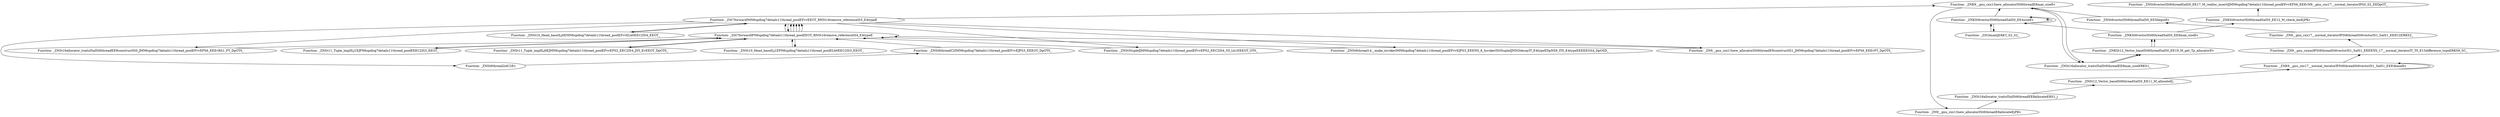 digraph {
	"Function- _ZSt7forwardIMN6spdlog7details11thread_poolEFvvEEOT_RNSt16remove_referenceIS5_E4typeE"
	"Function- _ZNSt10_Head_baseILj0EMN6spdlog7details11thread_poolEFvvELb0EEC2IS4_EEOT_"
	"Function- _ZNSt10_Head_baseILj0EMN6spdlog7details11thread_poolEFvvELb0EEC2IS4_EEOT_" -> "Function- _ZSt7forwardIMN6spdlog7details11thread_poolEFvvEEOT_RNSt16remove_referenceIS5_E4typeE" [dir=back]
	"Function- _ZSt7forwardIMN6spdlog7details11thread_poolEFvvEEOT_RNSt16remove_referenceIS5_E4typeE"
	"Function- _ZSt7forwardIMN6spdlog7details11thread_poolEFvvEEOT_RNSt16remove_referenceIS5_E4typeE" -> "Function- _ZNSt10_Head_baseILj0EMN6spdlog7details11thread_poolEFvvELb0EEC2IS4_EEOT_" [dir=back]
	"Function- _ZSt7forwardIPN6spdlog7details11thread_poolEEOT_RNSt16remove_referenceIS4_E4typeE"
	"Function- _ZSt7forwardIPN6spdlog7details11thread_poolEEOT_RNSt16remove_referenceIS4_E4typeE" -> "Function- _ZSt7forwardIMN6spdlog7details11thread_poolEFvvEEOT_RNSt16remove_referenceIS5_E4typeE" [dir=back]
	"Function- _ZNSt10_Head_baseILj1EPN6spdlog7details11thread_poolELb0EEC2IS3_EEOT_"
	"Function- _ZNSt10_Head_baseILj1EPN6spdlog7details11thread_poolELb0EEC2IS3_EEOT_" -> "Function- _ZSt7forwardIPN6spdlog7details11thread_poolEEOT_RNSt16remove_referenceIS4_E4typeE" [dir=back]
	"Function- _ZSt7forwardIPN6spdlog7details11thread_poolEEOT_RNSt16remove_referenceIS4_E4typeE"
	"Function- _ZSt7forwardIPN6spdlog7details11thread_poolEEOT_RNSt16remove_referenceIS4_E4typeE" -> "Function- _ZNSt10_Head_baseILj1EPN6spdlog7details11thread_poolELb0EEC2IS3_EEOT_" [dir=back]
	"Function- _ZNSt11_Tuple_implILj1EJPN6spdlog7details11thread_poolEEEC2IS3_EEOT_"
	"Function- _ZNSt11_Tuple_implILj1EJPN6spdlog7details11thread_poolEEEC2IS3_EEOT_" -> "Function- _ZSt7forwardIPN6spdlog7details11thread_poolEEOT_RNSt16remove_referenceIS4_E4typeE" [dir=back]
	"Function- _ZSt7forwardIPN6spdlog7details11thread_poolEEOT_RNSt16remove_referenceIS4_E4typeE"
	"Function- _ZSt7forwardIPN6spdlog7details11thread_poolEEOT_RNSt16remove_referenceIS4_E4typeE" -> "Function- _ZNSt11_Tuple_implILj1EJPN6spdlog7details11thread_poolEEEC2IS3_EEOT_" [dir=back]
	"Function- _ZNSt11_Tuple_implILj0EJMN6spdlog7details11thread_poolEFvvEPS2_EEC2IS4_JS5_EvEEOT_DpOT0_"
	"Function- _ZNSt11_Tuple_implILj0EJMN6spdlog7details11thread_poolEFvvEPS2_EEC2IS4_JS5_EvEEOT_DpOT0_" -> "Function- _ZSt7forwardIPN6spdlog7details11thread_poolEEOT_RNSt16remove_referenceIS4_E4typeE" [dir=back]
	"Function- _ZSt7forwardIPN6spdlog7details11thread_poolEEOT_RNSt16remove_referenceIS4_E4typeE"
	"Function- _ZSt7forwardIPN6spdlog7details11thread_poolEEOT_RNSt16remove_referenceIS4_E4typeE" -> "Function- _ZNSt11_Tuple_implILj0EJMN6spdlog7details11thread_poolEFvvEPS2_EEC2IS4_JS5_EvEEOT_DpOT0_" [dir=back]
	"Function- _ZSt7forwardIMN6spdlog7details11thread_poolEFvvEEOT_RNSt16remove_referenceIS5_E4typeE"
	"Function- _ZSt7forwardIMN6spdlog7details11thread_poolEFvvEEOT_RNSt16remove_referenceIS5_E4typeE" -> "Function- _ZSt7forwardIPN6spdlog7details11thread_poolEEOT_RNSt16remove_referenceIS4_E4typeE" [dir=back]
	"Function- _ZNSt5tupleIJMN6spdlog7details11thread_poolEFvvEPS2_EEC2IS4_S5_Lb1EEEOT_OT0_"
	"Function- _ZNSt5tupleIJMN6spdlog7details11thread_poolEFvvEPS2_EEC2IS4_S5_Lb1EEEOT_OT0_" -> "Function- _ZSt7forwardIMN6spdlog7details11thread_poolEFvvEEOT_RNSt16remove_referenceIS5_E4typeE" [dir=back]
	"Function- _ZSt7forwardIPN6spdlog7details11thread_poolEEOT_RNSt16remove_referenceIS4_E4typeE"
	"Function- _ZSt7forwardIPN6spdlog7details11thread_poolEEOT_RNSt16remove_referenceIS4_E4typeE" -> "Function- _ZNSt5tupleIJMN6spdlog7details11thread_poolEFvvEPS2_EEC2IS4_S5_Lb1EEEOT_OT0_" [dir=back]
	"Function- _ZSt7forwardIMN6spdlog7details11thread_poolEFvvEEOT_RNSt16remove_referenceIS5_E4typeE"
	"Function- _ZSt7forwardIMN6spdlog7details11thread_poolEFvvEEOT_RNSt16remove_referenceIS5_E4typeE" -> "Function- _ZSt7forwardIPN6spdlog7details11thread_poolEEOT_RNSt16remove_referenceIS4_E4typeE" [dir=back]
	"Function- _ZNSt6thread14__make_invokerIMN6spdlog7details11thread_poolEFvvEJPS3_EEENS_8_InvokerISt5tupleIJNSt5decayIT_E4typeEDpNS9_IT0_E4typeEEEEEOSA_DpOSD_"
	"Function- _ZNSt6thread14__make_invokerIMN6spdlog7details11thread_poolEFvvEJPS3_EEENS_8_InvokerISt5tupleIJNSt5decayIT_E4typeEDpNS9_IT0_E4typeEEEEEOSA_DpOSD_" -> "Function- _ZSt7forwardIMN6spdlog7details11thread_poolEFvvEEOT_RNSt16remove_referenceIS5_E4typeE" [dir=back]
	"Function- _ZSt7forwardIPN6spdlog7details11thread_poolEEOT_RNSt16remove_referenceIS4_E4typeE"
	"Function- _ZSt7forwardIPN6spdlog7details11thread_poolEEOT_RNSt16remove_referenceIS4_E4typeE" -> "Function- _ZNSt6thread14__make_invokerIMN6spdlog7details11thread_poolEFvvEJPS3_EEENS_8_InvokerISt5tupleIJNSt5decayIT_E4typeEDpNS9_IT0_E4typeEEEEEOSA_DpOSD_" [dir=back]
	"Function- _ZSt7forwardIMN6spdlog7details11thread_poolEFvvEEOT_RNSt16remove_referenceIS5_E4typeE"
	"Function- _ZSt7forwardIMN6spdlog7details11thread_poolEFvvEEOT_RNSt16remove_referenceIS5_E4typeE" -> "Function- _ZSt7forwardIPN6spdlog7details11thread_poolEEOT_RNSt16remove_referenceIS4_E4typeE" [dir=back]
	"Function- _ZNSt6thread2idC2Ev"
	"Function- _ZNSt6thread2idC2Ev" -> "Function- _ZSt7forwardIMN6spdlog7details11thread_poolEFvvEEOT_RNSt16remove_referenceIS5_E4typeE" [dir=back]
	"Function- _ZNSt6threadC2IMN6spdlog7details11thread_poolEFvvEJPS3_EEEOT_DpOT0_"
	"Function- _ZNSt6threadC2IMN6spdlog7details11thread_poolEFvvEJPS3_EEEOT_DpOT0_" -> "Function- _ZNSt6thread2idC2Ev" [dir=back]
	"Function- _ZSt7forwardIPN6spdlog7details11thread_poolEEOT_RNSt16remove_referenceIS4_E4typeE"
	"Function- _ZSt7forwardIPN6spdlog7details11thread_poolEEOT_RNSt16remove_referenceIS4_E4typeE" -> "Function- _ZNSt6threadC2IMN6spdlog7details11thread_poolEFvvEJPS3_EEEOT_DpOT0_" [dir=back]
	"Function- _ZSt7forwardIMN6spdlog7details11thread_poolEFvvEEOT_RNSt16remove_referenceIS5_E4typeE"
	"Function- _ZSt7forwardIMN6spdlog7details11thread_poolEFvvEEOT_RNSt16remove_referenceIS5_E4typeE" -> "Function- _ZSt7forwardIPN6spdlog7details11thread_poolEEOT_RNSt16remove_referenceIS4_E4typeE" [dir=back]
	"Function- _ZN9__gnu_cxx13new_allocatorISt6threadE9constructIS1_JMN6spdlog7details11thread_poolEFvvEPS6_EEEvPT_DpOT0_"
	"Function- _ZN9__gnu_cxx13new_allocatorISt6threadE9constructIS1_JMN6spdlog7details11thread_poolEFvvEPS6_EEEvPT_DpOT0_" -> "Function- _ZSt7forwardIMN6spdlog7details11thread_poolEFvvEEOT_RNSt16remove_referenceIS5_E4typeE" [dir=back]
	"Function- _ZSt7forwardIPN6spdlog7details11thread_poolEEOT_RNSt16remove_referenceIS4_E4typeE"
	"Function- _ZSt7forwardIPN6spdlog7details11thread_poolEEOT_RNSt16remove_referenceIS4_E4typeE" -> "Function- _ZN9__gnu_cxx13new_allocatorISt6threadE9constructIS1_JMN6spdlog7details11thread_poolEFvvEPS6_EEEvPT_DpOT0_" [dir=back]
	"Function- _ZSt7forwardIMN6spdlog7details11thread_poolEFvvEEOT_RNSt16remove_referenceIS5_E4typeE"
	"Function- _ZSt7forwardIMN6spdlog7details11thread_poolEFvvEEOT_RNSt16remove_referenceIS5_E4typeE" -> "Function- _ZSt7forwardIPN6spdlog7details11thread_poolEEOT_RNSt16remove_referenceIS4_E4typeE" [dir=back]
	"Function- _ZNSt16allocator_traitsISaISt6threadEE9constructIS0_JMN6spdlog7details11thread_poolEFvvEPS6_EEEvRS1_PT_DpOT0_"
	"Function- _ZNSt16allocator_traitsISaISt6threadEE9constructIS0_JMN6spdlog7details11thread_poolEFvvEPS6_EEEvRS1_PT_DpOT0_" -> "Function- _ZSt7forwardIMN6spdlog7details11thread_poolEFvvEEOT_RNSt16remove_referenceIS5_E4typeE" [dir=back]
	"Function- _ZSt7forwardIPN6spdlog7details11thread_poolEEOT_RNSt16remove_referenceIS4_E4typeE"
	"Function- _ZSt7forwardIPN6spdlog7details11thread_poolEEOT_RNSt16remove_referenceIS4_E4typeE" -> "Function- _ZNSt16allocator_traitsISaISt6threadEE9constructIS0_JMN6spdlog7details11thread_poolEFvvEPS6_EEEvRS1_PT_DpOT0_" [dir=back]
	"Function- _ZSt7forwardIMN6spdlog7details11thread_poolEFvvEEOT_RNSt16remove_referenceIS5_E4typeE"
	"Function- _ZSt7forwardIMN6spdlog7details11thread_poolEFvvEEOT_RNSt16remove_referenceIS5_E4typeE" -> "Function- _ZSt7forwardIPN6spdlog7details11thread_poolEEOT_RNSt16remove_referenceIS4_E4typeE" [dir=back]
	"Function- _ZNK9__gnu_cxx13new_allocatorISt6threadE8max_sizeEv"
	"Function- _ZNK9__gnu_cxx13new_allocatorISt6threadE8max_sizeEv" -> "Function- _ZSt7forwardIMN6spdlog7details11thread_poolEFvvEEOT_RNSt16remove_referenceIS5_E4typeE" [dir=back]
	"Function- _ZN9__gnu_cxx13new_allocatorISt6threadE8allocateEjPKv"
	"Function- _ZN9__gnu_cxx13new_allocatorISt6threadE8allocateEjPKv" -> "Function- _ZNK9__gnu_cxx13new_allocatorISt6threadE8max_sizeEv" [dir=back]
	"Function- _ZNSt16allocator_traitsISaISt6threadEE8allocateERS1_j"
	"Function- _ZNSt16allocator_traitsISaISt6threadEE8allocateERS1_j" -> "Function- _ZN9__gnu_cxx13new_allocatorISt6threadE8allocateEjPKv" [dir=back]
	"Function- _ZNSt12_Vector_baseISt6threadSaIS0_EE11_M_allocateEj"
	"Function- _ZNSt12_Vector_baseISt6threadSaIS0_EE11_M_allocateEj" -> "Function- _ZNSt16allocator_traitsISaISt6threadEE8allocateERS1_j" [dir=back]
	"Function- _ZNK9__gnu_cxx17__normal_iteratorIPSt6threadSt6vectorIS1_SaIS1_EEE4baseEv"
	"Function- _ZNK9__gnu_cxx17__normal_iteratorIPSt6threadSt6vectorIS1_SaIS1_EEE4baseEv" -> "Function- _ZNSt12_Vector_baseISt6threadSaIS0_EE11_M_allocateEj" [dir=back]
	"Function- _ZNK9__gnu_cxx17__normal_iteratorIPSt6threadSt6vectorIS1_SaIS1_EEE4baseEv"
	"Function- _ZNK9__gnu_cxx17__normal_iteratorIPSt6threadSt6vectorIS1_SaIS1_EEE4baseEv" -> "Function- _ZNK9__gnu_cxx17__normal_iteratorIPSt6threadSt6vectorIS1_SaIS1_EEE4baseEv" [dir=back]
	"Function- _ZN9__gnu_cxxmiIPSt6threadSt6vectorIS1_SaIS1_EEEENS_17__normal_iteratorIT_T0_E15difference_typeERKS9_SC_"
	"Function- _ZN9__gnu_cxxmiIPSt6threadSt6vectorIS1_SaIS1_EEEENS_17__normal_iteratorIT_T0_E15difference_typeERKS9_SC_" -> "Function- _ZNK9__gnu_cxx17__normal_iteratorIPSt6threadSt6vectorIS1_SaIS1_EEE4baseEv" [dir=back]
	"Function- _ZN9__gnu_cxx17__normal_iteratorIPSt6threadSt6vectorIS1_SaIS1_EEEC2ERKS2_"
	"Function- _ZN9__gnu_cxx17__normal_iteratorIPSt6threadSt6vectorIS1_SaIS1_EEEC2ERKS2_" -> "Function- _ZN9__gnu_cxxmiIPSt6threadSt6vectorIS1_SaIS1_EEEENS_17__normal_iteratorIT_T0_E15difference_typeERKS9_SC_" [dir=back]
	"Function- _ZNSt6vectorISt6threadSaIS0_EE5beginEv"
	"Function- _ZNSt6vectorISt6threadSaIS0_EE5beginEv" -> "Function- _ZN9__gnu_cxx17__normal_iteratorIPSt6threadSt6vectorIS1_SaIS1_EEEC2ERKS2_" [dir=back]
	"Function- _ZNK9__gnu_cxx13new_allocatorISt6threadE8max_sizeEv"
	"Function- _ZNK9__gnu_cxx13new_allocatorISt6threadE8max_sizeEv" -> "Function- _ZNSt6vectorISt6threadSaIS0_EE5beginEv" [dir=back]
	"Function- _ZNSt16allocator_traitsISaISt6threadEE8max_sizeERKS1_"
	"Function- _ZNSt16allocator_traitsISaISt6threadEE8max_sizeERKS1_" -> "Function- _ZNK9__gnu_cxx13new_allocatorISt6threadE8max_sizeEv" [dir=back]
	"Function- _ZNKSt12_Vector_baseISt6threadSaIS0_EE19_M_get_Tp_allocatorEv"
	"Function- _ZNKSt12_Vector_baseISt6threadSaIS0_EE19_M_get_Tp_allocatorEv" -> "Function- _ZNSt16allocator_traitsISaISt6threadEE8max_sizeERKS1_" [dir=back]
	"Function- _ZNKSt6vectorISt6threadSaIS0_EE8max_sizeEv"
	"Function- _ZNKSt6vectorISt6threadSaIS0_EE8max_sizeEv" -> "Function- _ZNKSt12_Vector_baseISt6threadSaIS0_EE19_M_get_Tp_allocatorEv" [dir=back]
	"Function- _ZNKSt6vectorISt6threadSaIS0_EE4sizeEv"
	"Function- _ZNKSt6vectorISt6threadSaIS0_EE4sizeEv" -> "Function- _ZNKSt6vectorISt6threadSaIS0_EE8max_sizeEv" [dir=back]
	"Function- _ZSt3maxIjERKT_S2_S2_"
	"Function- _ZSt3maxIjERKT_S2_S2_" -> "Function- _ZNKSt6vectorISt6threadSaIS0_EE4sizeEv" [dir=back]
	"Function- _ZNKSt6vectorISt6threadSaIS0_EE4sizeEv"
	"Function- _ZNKSt6vectorISt6threadSaIS0_EE4sizeEv" -> "Function- _ZSt3maxIjERKT_S2_S2_" [dir=back]
	"Function- _ZNKSt6vectorISt6threadSaIS0_EE4sizeEv"
	"Function- _ZNKSt6vectorISt6threadSaIS0_EE4sizeEv" -> "Function- _ZNKSt6vectorISt6threadSaIS0_EE4sizeEv" [dir=back]
	"Function- _ZNKSt6vectorISt6threadSaIS0_EE4sizeEv"
	"Function- _ZNKSt6vectorISt6threadSaIS0_EE4sizeEv" -> "Function- _ZNKSt6vectorISt6threadSaIS0_EE4sizeEv" [dir=back]
	"Function- _ZNK9__gnu_cxx13new_allocatorISt6threadE8max_sizeEv"
	"Function- _ZNK9__gnu_cxx13new_allocatorISt6threadE8max_sizeEv" -> "Function- _ZNKSt6vectorISt6threadSaIS0_EE4sizeEv" [dir=back]
	"Function- _ZNSt16allocator_traitsISaISt6threadEE8max_sizeERKS1_"
	"Function- _ZNSt16allocator_traitsISaISt6threadEE8max_sizeERKS1_" -> "Function- _ZNK9__gnu_cxx13new_allocatorISt6threadE8max_sizeEv" [dir=back]
	"Function- _ZNKSt12_Vector_baseISt6threadSaIS0_EE19_M_get_Tp_allocatorEv"
	"Function- _ZNKSt12_Vector_baseISt6threadSaIS0_EE19_M_get_Tp_allocatorEv" -> "Function- _ZNSt16allocator_traitsISaISt6threadEE8max_sizeERKS1_" [dir=back]
	"Function- _ZNKSt6vectorISt6threadSaIS0_EE8max_sizeEv"
	"Function- _ZNKSt6vectorISt6threadSaIS0_EE8max_sizeEv" -> "Function- _ZNKSt12_Vector_baseISt6threadSaIS0_EE19_M_get_Tp_allocatorEv" [dir=back]
	"Function- _ZNKSt6vectorISt6threadSaIS0_EE12_M_check_lenEjPKc"
	"Function- _ZNKSt6vectorISt6threadSaIS0_EE12_M_check_lenEjPKc" -> "Function- _ZNKSt6vectorISt6threadSaIS0_EE8max_sizeEv" [dir=back]
	"Function- _ZNSt6vectorISt6threadSaIS0_EE17_M_realloc_insertIJMN6spdlog7details11thread_poolEFvvEPS6_EEEvN9__gnu_cxx17__normal_iteratorIPS0_S2_EEDpOT_"
	"Function- _ZNSt6vectorISt6threadSaIS0_EE17_M_realloc_insertIJMN6spdlog7details11thread_poolEFvvEPS6_EEEvN9__gnu_cxx17__normal_iteratorIPS0_S2_EEDpOT_" -> "Function- _ZNKSt6vectorISt6threadSaIS0_EE12_M_check_lenEjPKc" [dir=back]
}
